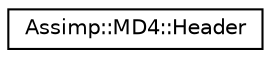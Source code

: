 digraph "Graphical Class Hierarchy"
{
  edge [fontname="Helvetica",fontsize="10",labelfontname="Helvetica",labelfontsize="10"];
  node [fontname="Helvetica",fontsize="10",shape=record];
  rankdir="LR";
  Node1 [label="Assimp::MD4::Header",height=0.2,width=0.4,color="black", fillcolor="white", style="filled",URL="$struct_assimp_1_1_m_d4_1_1_header.html",tooltip="Data structure for the MD4 main header. "];
}
